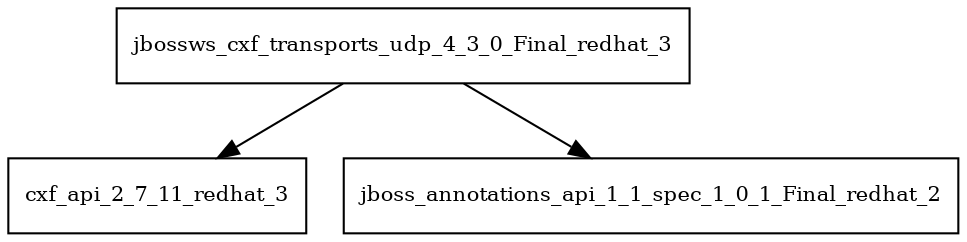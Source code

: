 digraph jbossws_cxf_transports_udp_4_3_0_Final_redhat_3_dependencies {
  node [shape = box, fontsize=10.0];
  jbossws_cxf_transports_udp_4_3_0_Final_redhat_3 -> cxf_api_2_7_11_redhat_3;
  jbossws_cxf_transports_udp_4_3_0_Final_redhat_3 -> jboss_annotations_api_1_1_spec_1_0_1_Final_redhat_2;
}
